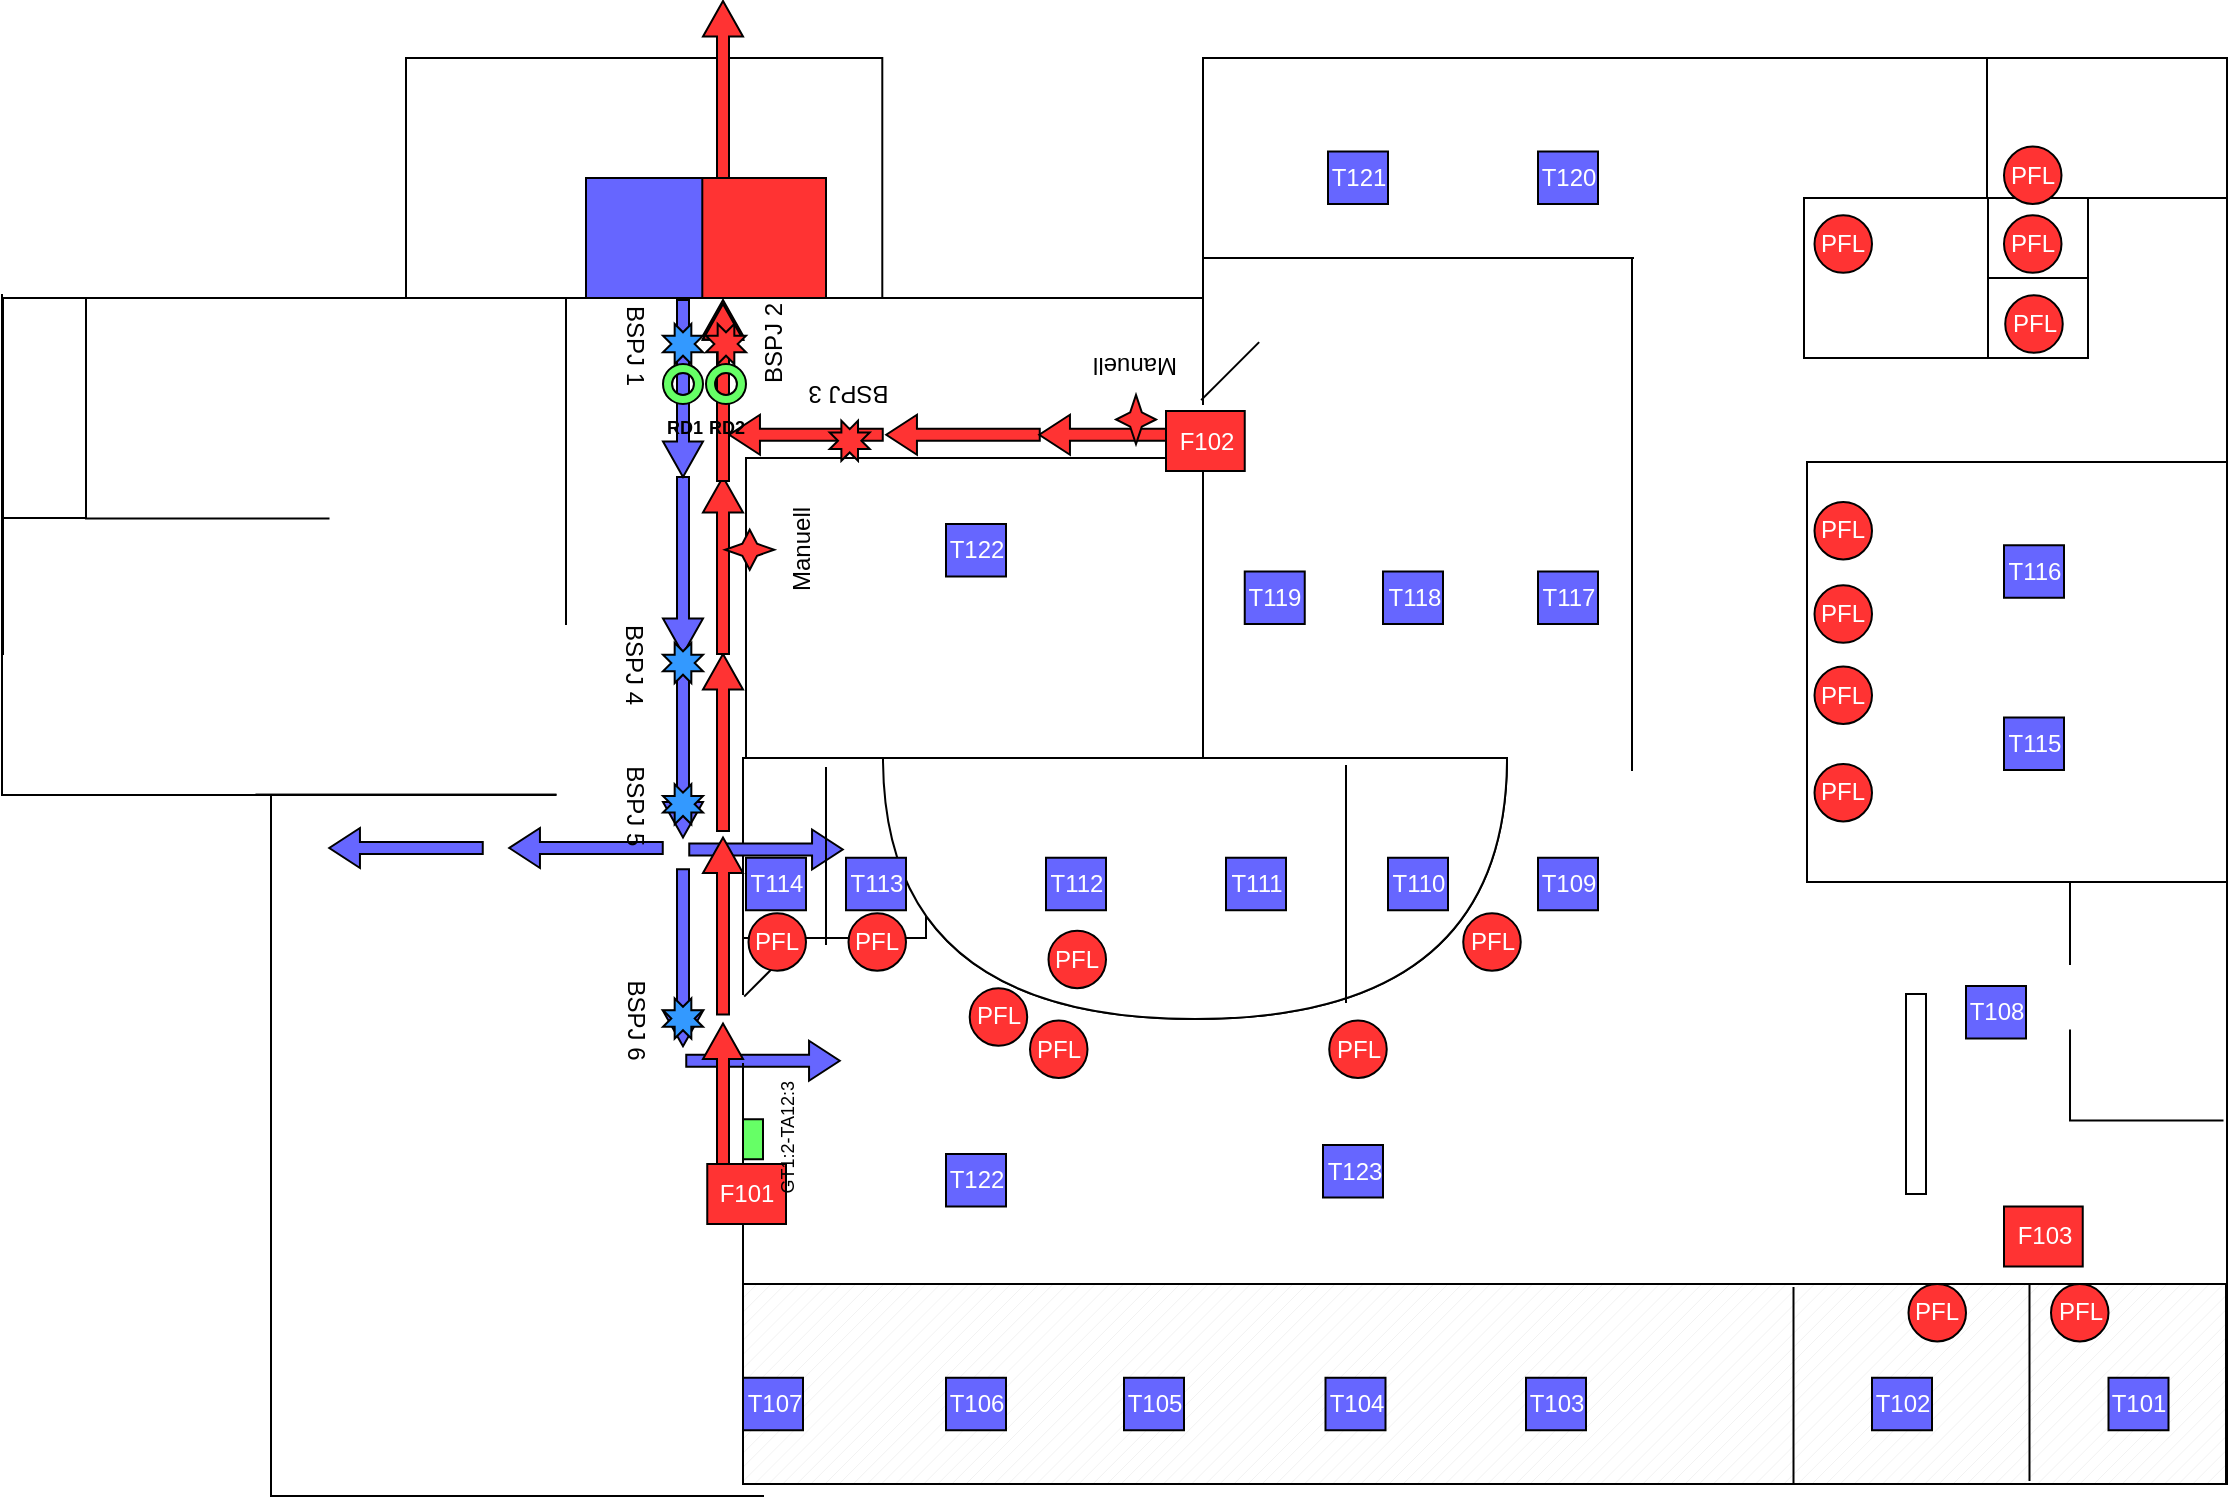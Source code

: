 <mxfile version="20.2.3" type="device"><diagram id="FBVfWSFxS-w5nu74Ogbu" name="Sida-1"><mxGraphModel dx="1483" dy="927" grid="1" gridSize="10" guides="1" tooltips="1" connect="1" arrows="1" fold="1" page="1" pageScale="1" pageWidth="1169" pageHeight="827" math="0" shadow="0"><root><mxCell id="0"/><mxCell id="1" parent="0"/><mxCell id="fJPeuUi1tIwK-G_FH13o-1" value="" style="shape=partialRectangle;whiteSpace=wrap;html=1;bottom=0;right=0;fillColor=none;" parent="1" vertex="1"><mxGeometry x="18.5" y="170" width="600" height="178" as="geometry"/></mxCell><mxCell id="fJPeuUi1tIwK-G_FH13o-2" value="" style="shape=partialRectangle;whiteSpace=wrap;html=1;bottom=0;right=0;fillColor=none;" parent="1" vertex="1"><mxGeometry x="618.5" y="50" width="510" height="120" as="geometry"/></mxCell><mxCell id="fJPeuUi1tIwK-G_FH13o-3" value="" style="shape=partialRectangle;whiteSpace=wrap;html=1;top=0;left=0;fillColor=none;" parent="1" vertex="1"><mxGeometry x="399.5" y="51" width="731" height="712" as="geometry"/></mxCell><mxCell id="fJPeuUi1tIwK-G_FH13o-4" value="" style="shape=partialRectangle;whiteSpace=wrap;html=1;bottom=0;right=0;fillColor=none;rotation=-90;" parent="1" vertex="1"><mxGeometry x="31.25" y="155.25" width="250" height="276.5" as="geometry"/></mxCell><mxCell id="fJPeuUi1tIwK-G_FH13o-6" value="" style="verticalLabelPosition=bottom;verticalAlign=top;html=1;shape=mxgraph.basic.rect;fillColor2=none;strokeWidth=1;size=20;indent=5;" parent="1" vertex="1"><mxGeometry x="920.5" y="252" width="210" height="210" as="geometry"/></mxCell><mxCell id="fJPeuUi1tIwK-G_FH13o-7" value="" style="shape=delay;whiteSpace=wrap;html=1;rotation=90;" parent="1" vertex="1"><mxGeometry x="549.25" y="309.25" width="130.5" height="312" as="geometry"/></mxCell><mxCell id="fJPeuUi1tIwK-G_FH13o-8" value="" style="verticalLabelPosition=bottom;verticalAlign=top;html=1;shape=mxgraph.basic.rect;fillColor2=none;strokeWidth=1;size=30;indent=5;" parent="1" vertex="1"><mxGeometry x="388.5" y="400" width="91.5" height="90" as="geometry"/></mxCell><mxCell id="fJPeuUi1tIwK-G_FH13o-9" value="" style="shape=partialRectangle;whiteSpace=wrap;html=1;right=0;top=0;bottom=0;fillColor=none;routingCenterX=-0.5;" parent="1" vertex="1"><mxGeometry x="690" y="401" width="120" height="118" as="geometry"/></mxCell><mxCell id="fJPeuUi1tIwK-G_FH13o-10" value="" style="shape=partialRectangle;whiteSpace=wrap;html=1;right=0;top=0;bottom=0;fillColor=none;routingCenterX=-0.5;" parent="1" vertex="1"><mxGeometry x="388.5" y="550" width="120" height="210" as="geometry"/></mxCell><mxCell id="fJPeuUi1tIwK-G_FH13o-12" value="" style="shape=partialRectangle;whiteSpace=wrap;html=1;right=0;top=0;bottom=0;fillColor=none;routingCenterX=-0.5;rotation=90;" parent="1" vertex="1"><mxGeometry x="666" y="102.5" width="120" height="215" as="geometry"/></mxCell><mxCell id="fJPeuUi1tIwK-G_FH13o-13" value="" style="verticalLabelPosition=bottom;verticalAlign=top;html=1;shape=mxgraph.basic.rect;fillColor2=none;strokeWidth=1;size=20;indent=5;" parent="1" vertex="1"><mxGeometry x="1010.5" y="50" width="120" height="70" as="geometry"/></mxCell><mxCell id="fJPeuUi1tIwK-G_FH13o-14" value="" style="shape=partialRectangle;whiteSpace=wrap;html=1;right=0;top=0;bottom=0;fillColor=none;routingCenterX=-0.5;" parent="1" vertex="1"><mxGeometry x="833" y="150.5" width="120" height="252.5" as="geometry"/></mxCell><mxCell id="fJPeuUi1tIwK-G_FH13o-15" value="" style="shape=partialRectangle;whiteSpace=wrap;html=1;right=0;top=0;bottom=0;fillColor=none;routingCenterX=-0.5;" parent="1" vertex="1"><mxGeometry x="388.5" y="458" width="120" height="60" as="geometry"/></mxCell><mxCell id="fJPeuUi1tIwK-G_FH13o-16" value="" style="shape=partialRectangle;whiteSpace=wrap;html=1;right=0;top=0;bottom=0;fillColor=none;routingCenterX=-0.5;" parent="1" vertex="1"><mxGeometry x="618.5" y="170" width="120" height="50" as="geometry"/></mxCell><mxCell id="fJPeuUi1tIwK-G_FH13o-17" value="" style="verticalLabelPosition=bottom;verticalAlign=top;html=1;shape=mxgraph.basic.rect;fillColor2=none;strokeWidth=1;size=20;indent=5;" parent="1" vertex="1"><mxGeometry x="390" y="250" width="228.5" height="150" as="geometry"/></mxCell><mxCell id="fJPeuUi1tIwK-G_FH13o-18" value="" style="verticalLabelPosition=bottom;verticalAlign=top;html=1;shape=mxgraph.basic.rect;fillColor2=none;strokeWidth=1;size=20;indent=5;" parent="1" vertex="1"><mxGeometry x="18.5" y="170" width="41.5" height="110" as="geometry"/></mxCell><mxCell id="fJPeuUi1tIwK-G_FH13o-19" value="" style="shape=partialRectangle;whiteSpace=wrap;html=1;right=0;top=0;bottom=0;fillColor=none;routingCenterX=-0.5;rotation=90;" parent="1" vertex="1"><mxGeometry x="60.63" y="279.63" width="120" height="121.25" as="geometry"/></mxCell><mxCell id="fJPeuUi1tIwK-G_FH13o-20" value="" style="shape=partialRectangle;whiteSpace=wrap;html=1;right=0;top=0;bottom=0;fillColor=none;routingCenterX=-0.5;" parent="1" vertex="1"><mxGeometry x="300" y="170" width="120" height="160" as="geometry"/></mxCell><mxCell id="fJPeuUi1tIwK-G_FH13o-21" value="" style="verticalLabelPosition=bottom;verticalAlign=top;html=1;shape=mxgraph.basic.rect;fillColor2=none;strokeWidth=1;size=20;indent=5;" parent="1" vertex="1"><mxGeometry x="919" y="120" width="140" height="80" as="geometry"/></mxCell><mxCell id="fJPeuUi1tIwK-G_FH13o-22" value="" style="verticalLabelPosition=bottom;verticalAlign=top;html=1;shape=mxgraph.basic.rect;fillColor2=none;strokeWidth=1;size=20;indent=5;" parent="1" vertex="1"><mxGeometry x="1011" y="120" width="50" height="40" as="geometry"/></mxCell><mxCell id="fJPeuUi1tIwK-G_FH13o-23" value="" style="verticalLabelPosition=bottom;verticalAlign=top;html=1;shape=mxgraph.basic.rect;fillColor2=none;strokeWidth=1;size=20;indent=5;" parent="1" vertex="1"><mxGeometry x="1011" y="160" width="50" height="40" as="geometry"/></mxCell><mxCell id="fJPeuUi1tIwK-G_FH13o-24" value="" style="shape=partialRectangle;whiteSpace=wrap;html=1;right=0;top=0;bottom=0;fillColor=none;routingCenterX=-0.5;" parent="1" vertex="1"><mxGeometry x="1052" y="462" width="45" height="38" as="geometry"/></mxCell><mxCell id="fJPeuUi1tIwK-G_FH13o-25" value="" style="shape=partialRectangle;whiteSpace=wrap;html=1;bottom=0;right=0;fillColor=none;rotation=-90;" parent="1" vertex="1"><mxGeometry x="1067.63" y="520.63" width="45" height="76.25" as="geometry"/></mxCell><mxCell id="fJPeuUi1tIwK-G_FH13o-26" value="" style="verticalLabelPosition=bottom;verticalAlign=top;html=1;shape=mxgraph.basic.patternFillRect;fillStyle=diag;step=5;fillStrokeWidth=0.2;fillStrokeColor=#dddddd;" parent="1" vertex="1"><mxGeometry x="388.5" y="663" width="741.5" height="100" as="geometry"/></mxCell><mxCell id="fJPeuUi1tIwK-G_FH13o-27" value="" style="verticalLabelPosition=bottom;verticalAlign=top;html=1;shape=mxgraph.basic.rect;fillColor2=none;strokeWidth=1;size=20;indent=5;" parent="1" vertex="1"><mxGeometry x="970" y="518" width="10" height="100" as="geometry"/></mxCell><mxCell id="fJPeuUi1tIwK-G_FH13o-33" value="" style="shape=singleArrow;direction=north;whiteSpace=wrap;html=1;rotation=-180;fillColor=#6666FF;" parent="1" vertex="1"><mxGeometry x="348.5" y="455.63" width="20" height="88.5" as="geometry"/></mxCell><mxCell id="fJPeuUi1tIwK-G_FH13o-34" value="" style="shape=singleArrow;direction=north;whiteSpace=wrap;html=1;rotation=-180;fillColor=#6666FF;" parent="1" vertex="1"><mxGeometry x="348.5" y="351.25" width="20" height="88.5" as="geometry"/></mxCell><mxCell id="fJPeuUi1tIwK-G_FH13o-35" value="" style="shape=singleArrow;direction=north;whiteSpace=wrap;html=1;rotation=-180;fillColor=#6666FF;" parent="1" vertex="1"><mxGeometry x="348.5" y="259.5" width="20" height="88.5" as="geometry"/></mxCell><mxCell id="fJPeuUi1tIwK-G_FH13o-36" value="" style="shape=singleArrow;direction=north;whiteSpace=wrap;html=1;rotation=-180;fillColor=#6666FF;" parent="1" vertex="1"><mxGeometry x="348.5" y="171" width="20" height="88.5" as="geometry"/></mxCell><mxCell id="fJPeuUi1tIwK-G_FH13o-37" value="" style="shape=singleArrow;direction=north;whiteSpace=wrap;html=1;rotation=90;fillColor=#6666FF;" parent="1" vertex="1"><mxGeometry x="388.5" y="513" width="20" height="76.75" as="geometry"/></mxCell><mxCell id="fJPeuUi1tIwK-G_FH13o-38" value="" style="shape=singleArrow;direction=north;whiteSpace=wrap;html=1;rotation=90;fillColor=#6666FF;" parent="1" vertex="1"><mxGeometry x="390" y="407.38" width="20" height="76.75" as="geometry"/></mxCell><mxCell id="fJPeuUi1tIwK-G_FH13o-40" value="" style="shape=singleArrow;direction=north;whiteSpace=wrap;html=1;rotation=-90;fillColor=#FF3333;" parent="1" vertex="1"><mxGeometry x="488.5" y="200" width="20" height="76.75" as="geometry"/></mxCell><mxCell id="fJPeuUi1tIwK-G_FH13o-41" value="" style="shape=singleArrow;direction=north;whiteSpace=wrap;html=1;rotation=-90;fillColor=#FF3333;" parent="1" vertex="1"><mxGeometry x="565" y="200" width="20" height="76.75" as="geometry"/></mxCell><mxCell id="fJPeuUi1tIwK-G_FH13o-42" value="" style="shape=singleArrow;direction=north;whiteSpace=wrap;html=1;rotation=-90;fillColor=#6666FF;" parent="1" vertex="1"><mxGeometry x="300" y="406.62" width="20" height="76.75" as="geometry"/></mxCell><mxCell id="fJPeuUi1tIwK-G_FH13o-43" value="" style="shape=singleArrow;direction=north;whiteSpace=wrap;html=1;rotation=-90;fillColor=#6666FF;" parent="1" vertex="1"><mxGeometry x="210" y="406.62" width="20" height="76.75" as="geometry"/></mxCell><mxCell id="fJPeuUi1tIwK-G_FH13o-47" value="" style="shape=singleArrow;direction=north;whiteSpace=wrap;html=1;fillColor=#FF3333;" parent="1" vertex="1"><mxGeometry x="368.5" y="532.75" width="20" height="88.5" as="geometry"/></mxCell><mxCell id="fJPeuUi1tIwK-G_FH13o-48" value="" style="shape=singleArrow;direction=north;whiteSpace=wrap;html=1;fillColor=#FF3333;" parent="1" vertex="1"><mxGeometry x="368.5" y="439.75" width="20" height="88.5" as="geometry"/></mxCell><mxCell id="fJPeuUi1tIwK-G_FH13o-49" value="" style="shape=singleArrow;direction=north;whiteSpace=wrap;html=1;fillColor=#FF3333;" parent="1" vertex="1"><mxGeometry x="368.5" y="348" width="20" height="88.5" as="geometry"/></mxCell><mxCell id="fJPeuUi1tIwK-G_FH13o-50" value="" style="shape=singleArrow;direction=north;whiteSpace=wrap;html=1;fillColor=#FF3333;" parent="1" vertex="1"><mxGeometry x="368.5" y="171" width="20" height="88.5" as="geometry"/></mxCell><mxCell id="fJPeuUi1tIwK-G_FH13o-51" value="" style="shape=singleArrow;direction=north;whiteSpace=wrap;html=1;fillColor=#FF3333;" parent="1" vertex="1"><mxGeometry x="368.5" y="259.5" width="20" height="88.5" as="geometry"/></mxCell><mxCell id="fJPeuUi1tIwK-G_FH13o-52" value="" style="shape=singleArrow;direction=north;whiteSpace=wrap;html=1;rotation=-90;fillColor=#FF3333;" parent="1" vertex="1"><mxGeometry x="410" y="200" width="20" height="76.75" as="geometry"/></mxCell><mxCell id="fJPeuUi1tIwK-G_FH13o-53" value="" style="shape=partialRectangle;whiteSpace=wrap;html=1;right=0;top=0;bottom=0;fillColor=none;routingCenterX=-0.5;fontColor=#FFFFFF;rotation=45;" parent="1" vertex="1"><mxGeometry x="614.5" y="229" width="120" height="40" as="geometry"/></mxCell><mxCell id="fJPeuUi1tIwK-G_FH13o-54" value="" style="shape=partialRectangle;whiteSpace=wrap;html=1;right=0;top=0;bottom=0;fillColor=none;routingCenterX=-0.5;fontColor=#FFFFFF;rotation=45;" parent="1" vertex="1"><mxGeometry x="381.85" y="537.25" width="120" height="28.25" as="geometry"/></mxCell><mxCell id="fJPeuUi1tIwK-G_FH13o-81" value="" style="shape=partialRectangle;whiteSpace=wrap;html=1;right=0;top=0;bottom=0;fillColor=none;routingCenterX=-0.5;" parent="1" vertex="1"><mxGeometry x="1031.75" y="664" width="96.25" height="97" as="geometry"/></mxCell><mxCell id="fJPeuUi1tIwK-G_FH13o-82" value="" style="shape=partialRectangle;whiteSpace=wrap;html=1;right=0;top=0;bottom=0;fillColor=none;routingCenterX=-0.5;" parent="1" vertex="1"><mxGeometry x="913.75" y="665" width="120" height="97" as="geometry"/></mxCell><mxCell id="5FPQW2fEmfwd8c3JXjcH-5" value="" style="shape=partialRectangle;whiteSpace=wrap;html=1;bottom=0;right=0;fillColor=none;rotation=-90;" parent="1" vertex="1"><mxGeometry x="100.75" y="471.25" width="349.5" height="246" as="geometry"/></mxCell><mxCell id="5FPQW2fEmfwd8c3JXjcH-7" value="" style="shape=delay;whiteSpace=wrap;html=1;rotation=90;" parent="1" vertex="1"><mxGeometry x="549.25" y="309.25" width="130.5" height="312" as="geometry"/></mxCell><mxCell id="5FPQW2fEmfwd8c3JXjcH-9" value="" style="shape=partialRectangle;whiteSpace=wrap;html=1;right=0;top=0;bottom=0;fillColor=none;routingCenterX=-0.5;" parent="1" vertex="1"><mxGeometry x="690" y="404" width="120" height="118" as="geometry"/></mxCell><mxCell id="5FPQW2fEmfwd8c3JXjcH-10" value="" style="shape=partialRectangle;whiteSpace=wrap;html=1;right=0;top=0;bottom=0;fillColor=none;routingCenterX=-0.5;" parent="1" vertex="1"><mxGeometry x="388.5" y="553" width="120" height="210" as="geometry"/></mxCell><mxCell id="5FPQW2fEmfwd8c3JXjcH-11" value="" style="shape=partialRectangle;whiteSpace=wrap;html=1;right=0;top=0;bottom=0;fillColor=none;routingCenterX=-0.5;rotation=-90;" parent="1" vertex="1"><mxGeometry x="160" y="283.63" width="120" height="149.5" as="geometry"/></mxCell><mxCell id="5FPQW2fEmfwd8c3JXjcH-14" value="" style="shape=partialRectangle;whiteSpace=wrap;html=1;right=0;top=0;bottom=0;fillColor=none;routingCenterX=-0.5;" parent="1" vertex="1"><mxGeometry x="833" y="153.5" width="120" height="252.5" as="geometry"/></mxCell><mxCell id="5FPQW2fEmfwd8c3JXjcH-16" value="" style="shape=partialRectangle;whiteSpace=wrap;html=1;right=0;top=0;bottom=0;fillColor=none;routingCenterX=-0.5;" parent="1" vertex="1"><mxGeometry x="618.5" y="173" width="120" height="50" as="geometry"/></mxCell><mxCell id="5FPQW2fEmfwd8c3JXjcH-20" value="" style="shape=partialRectangle;whiteSpace=wrap;html=1;right=0;top=0;bottom=0;fillColor=none;routingCenterX=-0.5;" parent="1" vertex="1"><mxGeometry x="300" y="173" width="120" height="160" as="geometry"/></mxCell><mxCell id="5FPQW2fEmfwd8c3JXjcH-31" value="" style="shape=singleArrow;direction=north;whiteSpace=wrap;html=1;" parent="1" vertex="1"><mxGeometry x="368.5" y="173" width="20" height="88.5" as="geometry"/></mxCell><mxCell id="5FPQW2fEmfwd8c3JXjcH-49" value="" style="shape=singleArrow;direction=north;whiteSpace=wrap;html=1;fillColor=#FF3333;" parent="1" vertex="1"><mxGeometry x="368.5" y="173" width="20" height="88.5" as="geometry"/></mxCell><mxCell id="5FPQW2fEmfwd8c3JXjcH-54" value="&lt;font color=&quot;#ffffff&quot;&gt;F101&lt;/font&gt;" style="html=1;fillColor=#FF3333;" parent="1" vertex="1"><mxGeometry x="370.63" y="603" width="39.37" height="30" as="geometry"/></mxCell><mxCell id="5FPQW2fEmfwd8c3JXjcH-55" value="&lt;font color=&quot;#ffffff&quot;&gt;F102&lt;/font&gt;" style="html=1;fillColor=#FF3333;" parent="1" vertex="1"><mxGeometry x="600" y="226.5" width="39.37" height="30" as="geometry"/></mxCell><mxCell id="5FPQW2fEmfwd8c3JXjcH-56" value="&lt;font color=&quot;#ffffff&quot;&gt;T113&lt;/font&gt;" style="html=1;fillColor=#6666FF;" parent="1" vertex="1"><mxGeometry x="440" y="449.88" width="30" height="26.25" as="geometry"/></mxCell><mxCell id="5FPQW2fEmfwd8c3JXjcH-57" value="&lt;font color=&quot;#ffffff&quot;&gt;T112&lt;/font&gt;" style="html=1;fillColor=#6666FF;" parent="1" vertex="1"><mxGeometry x="540" y="449.87" width="30" height="26.25" as="geometry"/></mxCell><mxCell id="5FPQW2fEmfwd8c3JXjcH-58" value="&lt;font color=&quot;#ffffff&quot;&gt;T111&lt;/font&gt;" style="html=1;fillColor=#6666FF;" parent="1" vertex="1"><mxGeometry x="630" y="449.87" width="30" height="26.25" as="geometry"/></mxCell><mxCell id="5FPQW2fEmfwd8c3JXjcH-59" value="&lt;font color=&quot;#ffffff&quot;&gt;T110&lt;/font&gt;" style="html=1;fillColor=#6666FF;" parent="1" vertex="1"><mxGeometry x="711" y="449.88" width="30" height="26.25" as="geometry"/></mxCell><mxCell id="5FPQW2fEmfwd8c3JXjcH-60" value="&lt;font color=&quot;#ffffff&quot;&gt;T109&lt;br&gt;&lt;/font&gt;" style="html=1;fillColor=#6666FF;" parent="1" vertex="1"><mxGeometry x="786" y="449.88" width="30" height="26.25" as="geometry"/></mxCell><mxCell id="5FPQW2fEmfwd8c3JXjcH-61" value="&lt;font color=&quot;#ffffff&quot;&gt;T108&lt;/font&gt;" style="html=1;fillColor=#6666FF;" parent="1" vertex="1"><mxGeometry x="1000" y="514" width="30" height="26.25" as="geometry"/></mxCell><mxCell id="5FPQW2fEmfwd8c3JXjcH-62" value="&lt;font color=&quot;#ffffff&quot;&gt;T107&lt;/font&gt;" style="html=1;fillColor=#6666FF;" parent="1" vertex="1"><mxGeometry x="388.5" y="709.88" width="30" height="26.25" as="geometry"/></mxCell><mxCell id="5FPQW2fEmfwd8c3JXjcH-63" value="&lt;font color=&quot;#ffffff&quot;&gt;T106&lt;/font&gt;" style="html=1;fillColor=#6666FF;" parent="1" vertex="1"><mxGeometry x="490" y="709.88" width="30" height="26.25" as="geometry"/></mxCell><mxCell id="5FPQW2fEmfwd8c3JXjcH-64" value="&lt;font color=&quot;#ffffff&quot;&gt;T105&lt;/font&gt;" style="html=1;fillColor=#6666FF;" parent="1" vertex="1"><mxGeometry x="579" y="709.88" width="30" height="26.25" as="geometry"/></mxCell><mxCell id="5FPQW2fEmfwd8c3JXjcH-65" value="&lt;font color=&quot;#ffffff&quot;&gt;T104&lt;/font&gt;" style="html=1;fillColor=#6666FF;" parent="1" vertex="1"><mxGeometry x="679.75" y="709.88" width="30" height="26.25" as="geometry"/></mxCell><mxCell id="5FPQW2fEmfwd8c3JXjcH-66" value="&lt;font color=&quot;#ffffff&quot;&gt;T103&lt;/font&gt;" style="html=1;fillColor=#6666FF;" parent="1" vertex="1"><mxGeometry x="780" y="709.88" width="30" height="26.25" as="geometry"/></mxCell><mxCell id="5FPQW2fEmfwd8c3JXjcH-67" value="&lt;font color=&quot;#ffffff&quot;&gt;T102&lt;br&gt;&lt;/font&gt;" style="html=1;fillColor=#6666FF;" parent="1" vertex="1"><mxGeometry x="953" y="709.88" width="30" height="26.25" as="geometry"/></mxCell><mxCell id="5FPQW2fEmfwd8c3JXjcH-68" value="&lt;font color=&quot;#ffffff&quot;&gt;T101&lt;/font&gt;" style="html=1;fillColor=#6666FF;" parent="1" vertex="1"><mxGeometry x="1071.25" y="709.88" width="30" height="26.25" as="geometry"/></mxCell><mxCell id="5FPQW2fEmfwd8c3JXjcH-69" value="&lt;font color=&quot;#ffffff&quot;&gt;T120&lt;/font&gt;" style="html=1;fillColor=#6666FF;" parent="1" vertex="1"><mxGeometry x="786" y="96.75" width="30" height="26.25" as="geometry"/></mxCell><mxCell id="5FPQW2fEmfwd8c3JXjcH-70" value="&lt;font color=&quot;#ffffff&quot;&gt;T121&lt;/font&gt;" style="html=1;fillColor=#6666FF;" parent="1" vertex="1"><mxGeometry x="681" y="96.75" width="30" height="26.25" as="geometry"/></mxCell><mxCell id="5FPQW2fEmfwd8c3JXjcH-71" value="&lt;font color=&quot;#ffffff&quot;&gt;T119&lt;/font&gt;" style="html=1;fillColor=#6666FF;" parent="1" vertex="1"><mxGeometry x="639.37" y="306.75" width="30" height="26.25" as="geometry"/></mxCell><mxCell id="5FPQW2fEmfwd8c3JXjcH-72" value="&lt;font color=&quot;#ffffff&quot;&gt;T118&lt;/font&gt;" style="html=1;fillColor=#6666FF;" parent="1" vertex="1"><mxGeometry x="708.5" y="306.75" width="30" height="26.25" as="geometry"/></mxCell><mxCell id="5FPQW2fEmfwd8c3JXjcH-73" value="&lt;font color=&quot;#ffffff&quot;&gt;T117&lt;/font&gt;" style="html=1;fillColor=#6666FF;" parent="1" vertex="1"><mxGeometry x="786" y="306.75" width="30" height="26.25" as="geometry"/></mxCell><mxCell id="5FPQW2fEmfwd8c3JXjcH-74" value="&lt;font color=&quot;#ffffff&quot;&gt;T116&lt;/font&gt;" style="html=1;fillColor=#6666FF;" parent="1" vertex="1"><mxGeometry x="1019" y="293.63" width="30" height="26.25" as="geometry"/></mxCell><mxCell id="5FPQW2fEmfwd8c3JXjcH-75" value="&lt;font color=&quot;#ffffff&quot;&gt;T115&lt;/font&gt;" style="html=1;fillColor=#6666FF;" parent="1" vertex="1"><mxGeometry x="1019" y="379.75" width="30" height="26.25" as="geometry"/></mxCell><mxCell id="5FPQW2fEmfwd8c3JXjcH-76" value="&lt;font color=&quot;#ffffff&quot;&gt;T114&lt;/font&gt;" style="html=1;fillColor=#6666FF;" parent="1" vertex="1"><mxGeometry x="390" y="449.88" width="30" height="26.25" as="geometry"/></mxCell><mxCell id="5FPQW2fEmfwd8c3JXjcH-77" value="" style="shape=partialRectangle;whiteSpace=wrap;html=1;right=0;top=0;bottom=0;fillColor=none;routingCenterX=-0.5;fontColor=#FFFFFF;" parent="1" vertex="1"><mxGeometry x="430" y="405" width="120" height="88" as="geometry"/></mxCell><mxCell id="5FPQW2fEmfwd8c3JXjcH-80" value="&lt;font color=&quot;#ffffff&quot;&gt;F103&lt;/font&gt;" style="html=1;fillColor=#FF3333;" parent="1" vertex="1"><mxGeometry x="1019" y="624.25" width="39.37" height="30" as="geometry"/></mxCell><mxCell id="5FPQW2fEmfwd8c3JXjcH-81" value="PFL" style="ellipse;whiteSpace=wrap;html=1;aspect=fixed;fillColor=#FF3333;fontColor=#FFFFFF;" parent="1" vertex="1"><mxGeometry x="541.25" y="486.37" width="28.75" height="28.75" as="geometry"/></mxCell><mxCell id="5FPQW2fEmfwd8c3JXjcH-82" value="&lt;font color=&quot;#ffffff&quot;&gt;T122&lt;br&gt;&lt;/font&gt;" style="html=1;fillColor=#6666FF;" parent="1" vertex="1"><mxGeometry x="490" y="283.0" width="30" height="26.25" as="geometry"/></mxCell><mxCell id="5FPQW2fEmfwd8c3JXjcH-83" value="PFL" style="ellipse;whiteSpace=wrap;html=1;aspect=fixed;fillColor=#FF3333;fontColor=#FFFFFF;" parent="1" vertex="1"><mxGeometry x="924.25" y="128.63" width="28.75" height="28.75" as="geometry"/></mxCell><mxCell id="5FPQW2fEmfwd8c3JXjcH-84" value="PFL" style="ellipse;whiteSpace=wrap;html=1;aspect=fixed;fillColor=#FF3333;fontColor=#FFFFFF;" parent="1" vertex="1"><mxGeometry x="1019.62" y="168.63" width="28.75" height="28.75" as="geometry"/></mxCell><mxCell id="5FPQW2fEmfwd8c3JXjcH-85" value="PFL" style="ellipse;whiteSpace=wrap;html=1;aspect=fixed;fillColor=#FF3333;fontColor=#FFFFFF;" parent="1" vertex="1"><mxGeometry x="1019" y="128.63" width="28.75" height="28.75" as="geometry"/></mxCell><mxCell id="5FPQW2fEmfwd8c3JXjcH-86" value="PFL" style="ellipse;whiteSpace=wrap;html=1;aspect=fixed;fillColor=#FF3333;fontColor=#FFFFFF;" parent="1" vertex="1"><mxGeometry x="501.85" y="515.12" width="28.75" height="28.75" as="geometry"/></mxCell><mxCell id="5FPQW2fEmfwd8c3JXjcH-87" value="PFL" style="ellipse;whiteSpace=wrap;html=1;aspect=fixed;fillColor=#FF3333;fontColor=#FFFFFF;" parent="1" vertex="1"><mxGeometry x="532" y="531.25" width="28.75" height="28.75" as="geometry"/></mxCell><mxCell id="5FPQW2fEmfwd8c3JXjcH-88" value="PFL" style="ellipse;whiteSpace=wrap;html=1;aspect=fixed;fillColor=#FF3333;fontColor=#FFFFFF;" parent="1" vertex="1"><mxGeometry x="681.62" y="531.25" width="28.75" height="28.75" as="geometry"/></mxCell><mxCell id="5FPQW2fEmfwd8c3JXjcH-89" value="PFL" style="ellipse;whiteSpace=wrap;html=1;aspect=fixed;fillColor=#FF3333;fontColor=#FFFFFF;" parent="1" vertex="1"><mxGeometry x="748.62" y="477.62" width="28.75" height="28.75" as="geometry"/></mxCell><mxCell id="5FPQW2fEmfwd8c3JXjcH-90" value="PFL" style="ellipse;whiteSpace=wrap;html=1;aspect=fixed;fillColor=#FF3333;fontColor=#FFFFFF;" parent="1" vertex="1"><mxGeometry x="441.25" y="477.62" width="28.75" height="28.75" as="geometry"/></mxCell><mxCell id="5FPQW2fEmfwd8c3JXjcH-91" value="PFL" style="ellipse;whiteSpace=wrap;html=1;aspect=fixed;fillColor=#FF3333;fontColor=#FFFFFF;" parent="1" vertex="1"><mxGeometry x="391.25" y="477.62" width="28.75" height="28.75" as="geometry"/></mxCell><mxCell id="5FPQW2fEmfwd8c3JXjcH-92" value="&lt;font color=&quot;#ffffff&quot;&gt;T122&lt;/font&gt;" style="html=1;fillColor=#6666FF;" parent="1" vertex="1"><mxGeometry x="490" y="598" width="30" height="26.25" as="geometry"/></mxCell><mxCell id="5FPQW2fEmfwd8c3JXjcH-93" value="&lt;font color=&quot;#ffffff&quot;&gt;T123&lt;/font&gt;" style="html=1;fillColor=#6666FF;" parent="1" vertex="1"><mxGeometry x="678.5" y="593.5" width="30" height="26.25" as="geometry"/></mxCell><mxCell id="5FPQW2fEmfwd8c3JXjcH-94" value="PFL" style="ellipse;whiteSpace=wrap;html=1;aspect=fixed;fillColor=#FF3333;fontColor=#FFFFFF;" parent="1" vertex="1"><mxGeometry x="924.25" y="403" width="28.75" height="28.75" as="geometry"/></mxCell><mxCell id="5FPQW2fEmfwd8c3JXjcH-95" value="PFL" style="ellipse;whiteSpace=wrap;html=1;aspect=fixed;fillColor=#FF3333;fontColor=#FFFFFF;" parent="1" vertex="1"><mxGeometry x="924.25" y="354.25" width="28.75" height="28.75" as="geometry"/></mxCell><mxCell id="5FPQW2fEmfwd8c3JXjcH-96" value="PFL" style="ellipse;whiteSpace=wrap;html=1;aspect=fixed;fillColor=#FF3333;fontColor=#FFFFFF;" parent="1" vertex="1"><mxGeometry x="924.25" y="313.63" width="28.75" height="28.75" as="geometry"/></mxCell><mxCell id="5FPQW2fEmfwd8c3JXjcH-97" value="PFL" style="ellipse;whiteSpace=wrap;html=1;aspect=fixed;fillColor=#FF3333;fontColor=#FFFFFF;" parent="1" vertex="1"><mxGeometry x="924.25" y="272" width="28.75" height="28.75" as="geometry"/></mxCell><mxCell id="5FPQW2fEmfwd8c3JXjcH-98" value="PFL" style="ellipse;whiteSpace=wrap;html=1;aspect=fixed;fillColor=#FF3333;fontColor=#FFFFFF;" parent="1" vertex="1"><mxGeometry x="1019" y="94.25" width="28.75" height="28.75" as="geometry"/></mxCell><mxCell id="5FPQW2fEmfwd8c3JXjcH-99" value="PFL" style="ellipse;whiteSpace=wrap;html=1;aspect=fixed;fillColor=#FF3333;fontColor=#FFFFFF;" parent="1" vertex="1"><mxGeometry x="971.25" y="663" width="28.75" height="28.75" as="geometry"/></mxCell><mxCell id="5FPQW2fEmfwd8c3JXjcH-100" value="PFL" style="ellipse;whiteSpace=wrap;html=1;aspect=fixed;fillColor=#FF3333;fontColor=#FFFFFF;" parent="1" vertex="1"><mxGeometry x="1042.5" y="663" width="28.75" height="28.75" as="geometry"/></mxCell><mxCell id="5FPQW2fEmfwd8c3JXjcH-111" value="" style="shape=partialRectangle;whiteSpace=wrap;html=1;right=0;top=0;bottom=0;fillColor=none;routingCenterX=-0.5;rotation=-90;" parent="1" vertex="1"><mxGeometry x="160" y="283.63" width="120" height="149.5" as="geometry"/></mxCell><mxCell id="5FPQW2fEmfwd8c3JXjcH-114" value="" style="shape=partialRectangle;whiteSpace=wrap;html=1;right=0;top=0;bottom=0;fillColor=none;routingCenterX=-0.5;" parent="1" vertex="1"><mxGeometry x="833" y="153.5" width="120" height="252.5" as="geometry"/></mxCell><mxCell id="5FPQW2fEmfwd8c3JXjcH-124" value="" style="shape=partialRectangle;whiteSpace=wrap;html=1;right=0;top=0;bottom=0;fillColor=none;routingCenterX=-0.5;" parent="1" vertex="1"><mxGeometry x="1052" y="465" width="45" height="38" as="geometry"/></mxCell><mxCell id="5FPQW2fEmfwd8c3JXjcH-129" value="" style="shape=singleArrow;direction=north;whiteSpace=wrap;html=1;" parent="1" vertex="1"><mxGeometry x="368.5" y="173" width="20" height="88.5" as="geometry"/></mxCell><mxCell id="5FPQW2fEmfwd8c3JXjcH-143" value="" style="shape=singleArrow;direction=north;whiteSpace=wrap;html=1;fillColor=#FF3333;" parent="1" vertex="1"><mxGeometry x="368.5" y="173" width="20" height="88.5" as="geometry"/></mxCell><mxCell id="5FPQW2fEmfwd8c3JXjcH-150" value="BSPJ 5" style="verticalLabelPosition=bottom;verticalAlign=top;html=1;shape=mxgraph.basic.8_point_star;fillColor=#3399FF;rotation=90;" parent="1" vertex="1"><mxGeometry x="348.5" y="413.13" width="20" height="20" as="geometry"/></mxCell><mxCell id="5FPQW2fEmfwd8c3JXjcH-151" value="BSPJ 4" style="verticalLabelPosition=bottom;verticalAlign=top;html=1;shape=mxgraph.basic.8_point_star;fillColor=#3399FF;rotation=90;" parent="1" vertex="1"><mxGeometry x="348.5" y="342.5" width="20" height="20" as="geometry"/></mxCell><mxCell id="5FPQW2fEmfwd8c3JXjcH-152" value="BSPJ 1" style="verticalLabelPosition=bottom;verticalAlign=top;html=1;shape=mxgraph.basic.8_point_star;fillColor=#3399FF;rotation=90;" parent="1" vertex="1"><mxGeometry x="348.5" y="183" width="20" height="20" as="geometry"/></mxCell><mxCell id="5FPQW2fEmfwd8c3JXjcH-153" value="BSPJ 6" style="verticalLabelPosition=bottom;verticalAlign=top;html=1;shape=mxgraph.basic.8_point_star;fillColor=#3399FF;rotation=90;" parent="1" vertex="1"><mxGeometry x="348.5" y="520.25" width="20" height="20" as="geometry"/></mxCell><mxCell id="5FPQW2fEmfwd8c3JXjcH-154" value="BSPJ 2" style="verticalLabelPosition=bottom;verticalAlign=top;html=1;shape=mxgraph.basic.8_point_star;fillColor=#FF3333;rotation=-90;" parent="1" vertex="1"><mxGeometry x="370" y="183" width="20" height="20" as="geometry"/></mxCell><mxCell id="5FPQW2fEmfwd8c3JXjcH-155" value="BSPJ 3" style="verticalLabelPosition=bottom;verticalAlign=top;html=1;shape=mxgraph.basic.8_point_star;fillColor=#FF3333;rotation=-180;" parent="1" vertex="1"><mxGeometry x="431.85" y="231.38" width="20" height="20" as="geometry"/></mxCell><mxCell id="5FPQW2fEmfwd8c3JXjcH-156" value="Manuell" style="verticalLabelPosition=bottom;verticalAlign=top;html=1;shape=mxgraph.basic.4_point_star_2;dx=0.7;fillColor=#FF3333;rotation=-90;" parent="1" vertex="1"><mxGeometry x="381.85" y="283.63" width="20" height="24.5" as="geometry"/></mxCell><mxCell id="5FPQW2fEmfwd8c3JXjcH-157" value="Manuell" style="verticalLabelPosition=bottom;verticalAlign=top;html=1;shape=mxgraph.basic.4_point_star_2;dx=0.71;fillColor=#FF3333;rotation=-180;" parent="1" vertex="1"><mxGeometry x="575" y="218.5" width="20" height="24.5" as="geometry"/></mxCell><mxCell id="5FPQW2fEmfwd8c3JXjcH-158" value="GT1:2-TA12:3" style="verticalLabelPosition=bottom;verticalAlign=top;html=1;shape=mxgraph.basic.rect;fillColor2=none;strokeWidth=1;size=20;indent=5;fillColor=#66FF66;rotation=-90;fontSize=9;" parent="1" vertex="1"><mxGeometry x="383.5" y="585.63" width="20" height="10" as="geometry"/></mxCell><mxCell id="5FPQW2fEmfwd8c3JXjcH-159" value="RD1" style="verticalLabelPosition=bottom;verticalAlign=top;html=1;shape=mxgraph.basic.donut;dx=4.53;fontSize=9;fillColor=#66FF66;fontStyle=1" parent="1" vertex="1"><mxGeometry x="348.5" y="203" width="20" height="20" as="geometry"/></mxCell><mxCell id="5FPQW2fEmfwd8c3JXjcH-160" value="RD2" style="verticalLabelPosition=bottom;verticalAlign=top;html=1;shape=mxgraph.basic.donut;dx=4.53;fontSize=9;fillColor=#66FF66;fontStyle=1" parent="1" vertex="1"><mxGeometry x="370" y="203" width="20" height="20" as="geometry"/></mxCell><mxCell id="ECdFFCiqO_OQx3NK-2Qa-2" value="" style="rounded=0;whiteSpace=wrap;html=1;" vertex="1" parent="1"><mxGeometry x="220.0" y="50" width="238.15" height="120" as="geometry"/></mxCell><mxCell id="ECdFFCiqO_OQx3NK-2Qa-3" value="" style="verticalLabelPosition=bottom;verticalAlign=top;html=1;shape=mxgraph.basic.rect;fillColor2=none;strokeWidth=1;size=20;indent=5;fillColor=#6666FF;" vertex="1" parent="1"><mxGeometry x="310" y="110" width="120" height="60" as="geometry"/></mxCell><mxCell id="ECdFFCiqO_OQx3NK-2Qa-4" value="" style="rounded=0;whiteSpace=wrap;html=1;strokeColor=#000000;fillColor=#FF3333;" vertex="1" parent="1"><mxGeometry x="368.15" y="110" width="61.85" height="60" as="geometry"/></mxCell><mxCell id="ECdFFCiqO_OQx3NK-2Qa-1" value="" style="shape=singleArrow;direction=north;whiteSpace=wrap;html=1;fillColor=#FF3333;" vertex="1" parent="1"><mxGeometry x="368.5" y="21.5" width="20" height="88.5" as="geometry"/></mxCell></root></mxGraphModel></diagram></mxfile>